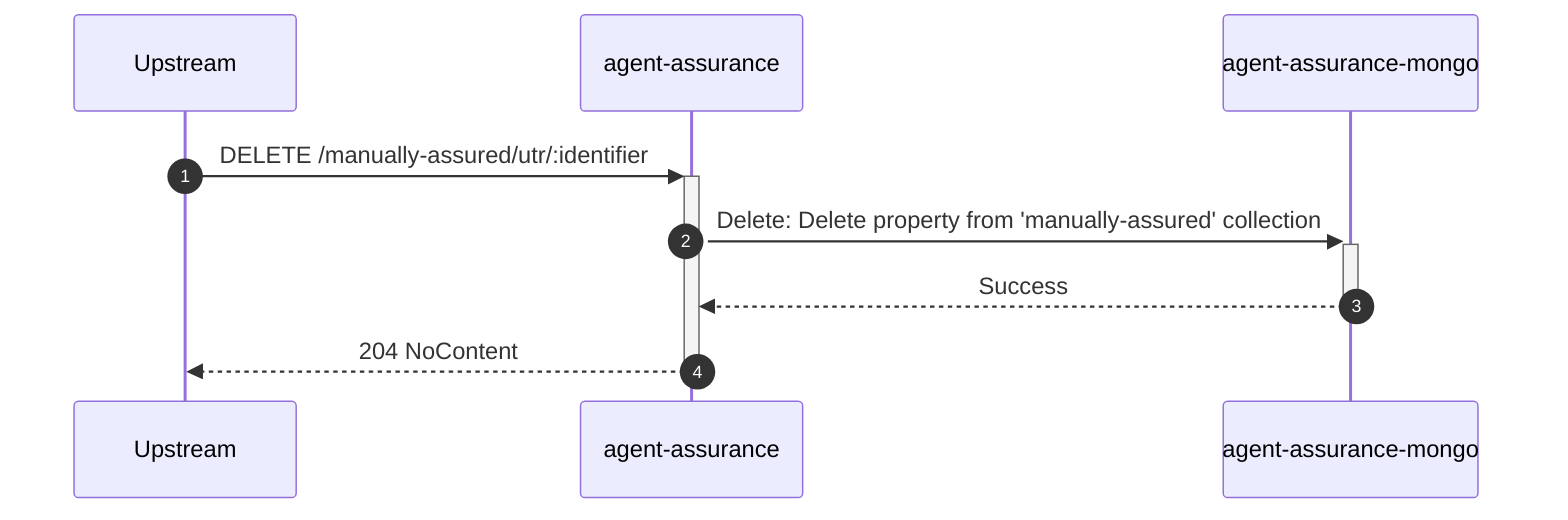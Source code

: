sequenceDiagram
    autonumber
    participant Upstream
    participant agent-assurance
    participant agent-assurance-mongo

    Upstream->>+agent-assurance: DELETE /manually-assured/utr/:identifier
    agent-assurance->>+agent-assurance-mongo: Delete: Delete property from 'manually-assured' collection
    agent-assurance-mongo-->>-agent-assurance: Success
    agent-assurance-->>-Upstream: 204 NoContent